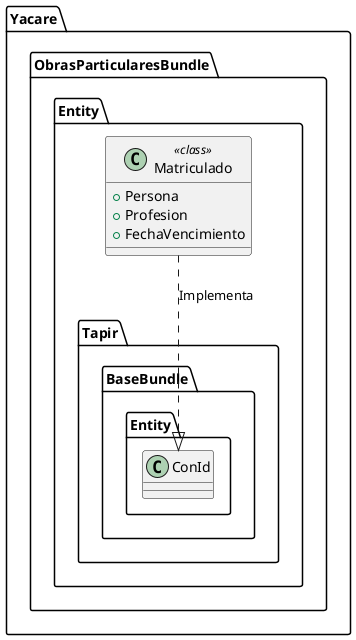 @startuml

namespace Yacare.ObrasParticularesBundle.Entity  {
	class Matriculado <<class>> {
		+Persona
		+Profesion
		+FechaVencimiento
	}
	Yacare.ObrasParticularesBundle.Entity.Matriculado..|> Tapir.BaseBundle.Entity.ConId:Implementa
}

@enduml
